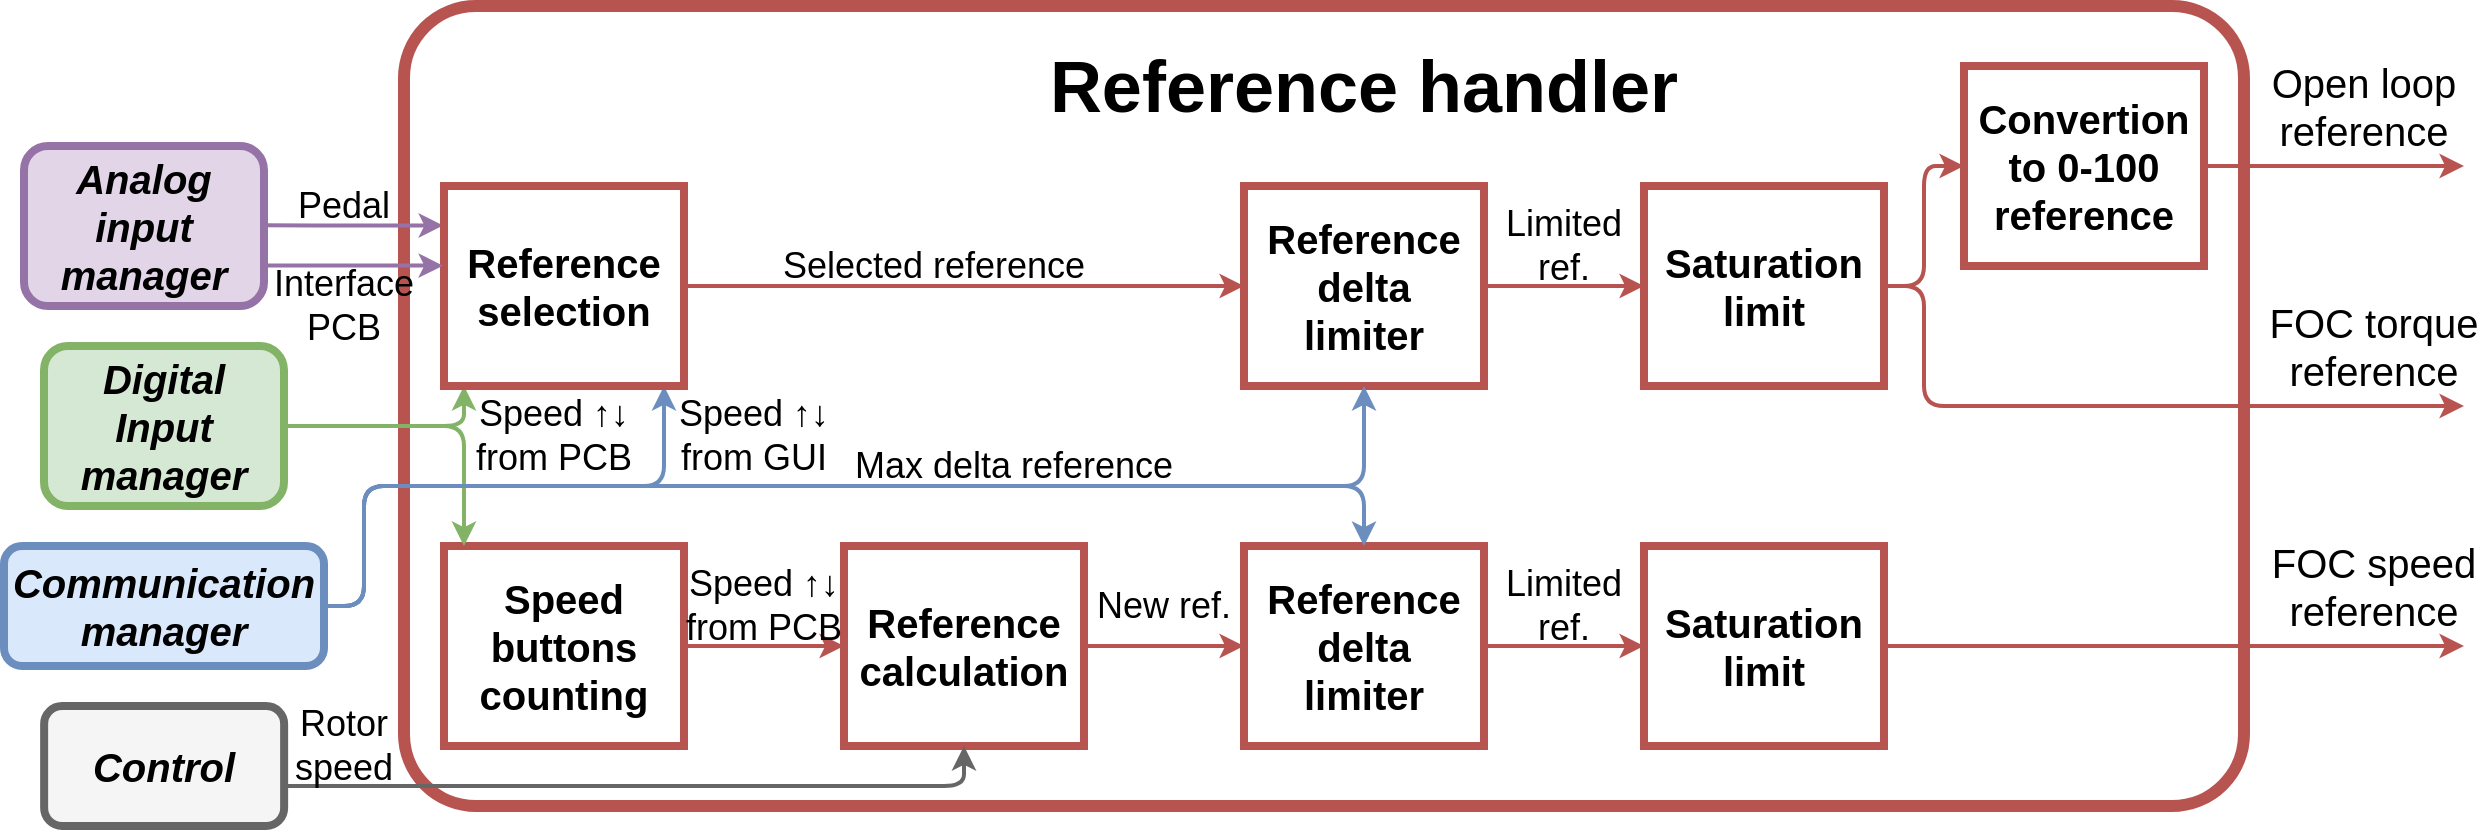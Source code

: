 <mxfile version="10.6.7" type="device"><diagram id="Q5qTnzneIhUMCGw0VSSi" name="Page-1"><mxGraphModel dx="2329" dy="742" grid="1" gridSize="10" guides="1" tooltips="1" connect="1" arrows="1" fold="1" page="1" pageScale="1" pageWidth="850" pageHeight="1100" math="0" shadow="0"><root><mxCell id="0"/><mxCell id="1" parent="0"/><mxCell id="yyYB9QjUUOejiQ_0kL9o-17" value="" style="rounded=0;whiteSpace=wrap;html=1;fillColor=none;strokeColor=#b85450;strokeWidth=4;" parent="1" vertex="1"><mxGeometry x="760" y="500" width="120" height="100" as="geometry"/></mxCell><mxCell id="yyYB9QjUUOejiQ_0kL9o-74" value="" style="rounded=1;whiteSpace=wrap;html=1;shadow=0;glass=0;strokeWidth=6;fillColor=none;strokeColor=#b85450;arcSize=9;" parent="1" vertex="1"><mxGeometry x="140" y="410" width="920" height="400" as="geometry"/></mxCell><mxCell id="yyYB9QjUUOejiQ_0kL9o-70" value="&lt;span style=&quot;background-color: rgb(255 , 255 , 255)&quot;&gt;&lt;font style=&quot;font-size: 20px&quot;&gt;&lt;font style=&quot;font-size: 20px&quot;&gt;Open loop reference &lt;/font&gt;&lt;/font&gt;&lt;/span&gt;" style="text;html=1;strokeColor=none;fillColor=none;align=center;verticalAlign=middle;whiteSpace=wrap;rounded=0;" parent="1" vertex="1"><mxGeometry x="1070" y="450" width="100" height="20" as="geometry"/></mxCell><mxCell id="yyYB9QjUUOejiQ_0kL9o-42" style="edgeStyle=orthogonalEdgeStyle;rounded=0;orthogonalLoop=1;jettySize=auto;html=1;exitX=1;exitY=0.5;exitDx=0;exitDy=0;fillColor=#f8cecc;strokeColor=#b85450;strokeWidth=2;" parent="1" source="yyYB9QjUUOejiQ_0kL9o-24" edge="1"><mxGeometry relative="1" as="geometry"><mxPoint x="1170" y="730" as="targetPoint"/></mxGeometry></mxCell><mxCell id="yyYB9QjUUOejiQ_0kL9o-24" value="" style="rounded=0;whiteSpace=wrap;html=1;fillColor=none;strokeColor=#b85450;strokeWidth=4;" parent="1" vertex="1"><mxGeometry x="760" y="680" width="120" height="100" as="geometry"/></mxCell><mxCell id="yyYB9QjUUOejiQ_0kL9o-33" value="" style="rounded=0;whiteSpace=wrap;html=1;fillColor=none;strokeColor=#b85450;strokeWidth=4;" parent="1" vertex="1"><mxGeometry x="560" y="680" width="120" height="100" as="geometry"/></mxCell><mxCell id="yyYB9QjUUOejiQ_0kL9o-29" value="" style="rounded=0;whiteSpace=wrap;html=1;fillColor=none;strokeColor=#b85450;strokeWidth=4;" parent="1" vertex="1"><mxGeometry x="360" y="680" width="120" height="100" as="geometry"/></mxCell><mxCell id="yyYB9QjUUOejiQ_0kL9o-27" value="" style="rounded=0;whiteSpace=wrap;html=1;fillColor=none;strokeColor=#b85450;strokeWidth=4;" parent="1" vertex="1"><mxGeometry x="160" y="680" width="120" height="100" as="geometry"/></mxCell><mxCell id="yyYB9QjUUOejiQ_0kL9o-40" style="edgeStyle=orthogonalEdgeStyle;rounded=0;orthogonalLoop=1;jettySize=auto;html=1;fillColor=#f8cecc;strokeColor=#b85450;strokeWidth=2;" parent="1" source="yyYB9QjUUOejiQ_0kL9o-19" edge="1"><mxGeometry relative="1" as="geometry"><mxPoint x="1170" y="490" as="targetPoint"/><Array as="points"><mxPoint x="1160" y="490"/><mxPoint x="1160" y="490"/></Array></mxGeometry></mxCell><mxCell id="yyYB9QjUUOejiQ_0kL9o-19" value="" style="rounded=0;whiteSpace=wrap;html=1;fillColor=none;strokeColor=#b85450;strokeWidth=4;" parent="1" vertex="1"><mxGeometry x="920" y="440" width="120" height="100" as="geometry"/></mxCell><mxCell id="yyYB9QjUUOejiQ_0kL9o-20" style="edgeStyle=orthogonalEdgeStyle;rounded=0;orthogonalLoop=1;jettySize=auto;html=1;entryX=0;entryY=0.5;entryDx=0;entryDy=0;fillColor=#f8cecc;strokeColor=#b85450;strokeWidth=2;" parent="1" source="yyYB9QjUUOejiQ_0kL9o-12" target="yyYB9QjUUOejiQ_0kL9o-13" edge="1"><mxGeometry relative="1" as="geometry"/></mxCell><mxCell id="yyYB9QjUUOejiQ_0kL9o-21" style="edgeStyle=orthogonalEdgeStyle;rounded=0;orthogonalLoop=1;jettySize=auto;html=1;fillColor=#f8cecc;strokeColor=#b85450;strokeWidth=2;" parent="1" source="yyYB9QjUUOejiQ_0kL9o-13" target="yyYB9QjUUOejiQ_0kL9o-17" edge="1"><mxGeometry relative="1" as="geometry"/></mxCell><mxCell id="yyYB9QjUUOejiQ_0kL9o-13" value="" style="rounded=0;whiteSpace=wrap;html=1;fillColor=none;strokeColor=#b85450;strokeWidth=4;" parent="1" vertex="1"><mxGeometry x="560" y="500" width="120" height="100" as="geometry"/></mxCell><mxCell id="yyYB9QjUUOejiQ_0kL9o-15" value="&lt;div style=&quot;font-size: 20px&quot;&gt;&lt;b&gt;Reference delta limiter&lt;/b&gt;&lt;br&gt;&lt;/div&gt;" style="text;html=1;strokeColor=none;fillColor=none;align=center;verticalAlign=middle;whiteSpace=wrap;rounded=0;" parent="1" vertex="1"><mxGeometry x="600" y="540" width="40" height="20" as="geometry"/></mxCell><mxCell id="yyYB9QjUUOejiQ_0kL9o-16" value="&lt;b&gt;&lt;font style=&quot;font-size: 20px&quot;&gt;Saturation limit&lt;/font&gt;&lt;/b&gt;" style="text;html=1;strokeColor=none;fillColor=none;align=center;verticalAlign=middle;whiteSpace=wrap;rounded=0;" parent="1" vertex="1"><mxGeometry x="800" y="540" width="40" height="20" as="geometry"/></mxCell><mxCell id="yyYB9QjUUOejiQ_0kL9o-23" style="edgeStyle=orthogonalEdgeStyle;rounded=1;orthogonalLoop=1;jettySize=auto;html=1;entryX=0;entryY=0.5;entryDx=0;entryDy=0;fillColor=#f8cecc;strokeColor=#b85450;strokeWidth=2;" parent="1" source="yyYB9QjUUOejiQ_0kL9o-17" target="yyYB9QjUUOejiQ_0kL9o-19" edge="1"><mxGeometry relative="1" as="geometry"><Array as="points"><mxPoint x="900" y="550"/><mxPoint x="900" y="490"/></Array></mxGeometry></mxCell><mxCell id="yyYB9QjUUOejiQ_0kL9o-41" style="edgeStyle=orthogonalEdgeStyle;rounded=1;orthogonalLoop=1;jettySize=auto;html=1;exitX=1;exitY=0.5;exitDx=0;exitDy=0;fillColor=#f8cecc;strokeColor=#b85450;strokeWidth=2;" parent="1" source="yyYB9QjUUOejiQ_0kL9o-17" edge="1"><mxGeometry relative="1" as="geometry"><mxPoint x="1170" y="610" as="targetPoint"/><Array as="points"><mxPoint x="900" y="550"/><mxPoint x="900" y="610"/></Array></mxGeometry></mxCell><mxCell id="yyYB9QjUUOejiQ_0kL9o-18" value="&lt;b&gt;&lt;font style=&quot;font-size: 20px&quot;&gt;Convertion to 0-100 reference&lt;/font&gt;&lt;/b&gt;" style="text;html=1;strokeColor=none;fillColor=none;align=center;verticalAlign=middle;whiteSpace=wrap;rounded=0;" parent="1" vertex="1"><mxGeometry x="960" y="480" width="40" height="20" as="geometry"/></mxCell><mxCell id="yyYB9QjUUOejiQ_0kL9o-25" value="&lt;div style=&quot;font-size: 20px&quot; align=&quot;center&quot;&gt;&lt;b&gt;Speed buttons counting&lt;/b&gt;&lt;/div&gt;" style="text;html=1;strokeColor=none;fillColor=none;align=center;verticalAlign=middle;whiteSpace=wrap;rounded=0;" parent="1" vertex="1"><mxGeometry x="200" y="720" width="40" height="20" as="geometry"/></mxCell><mxCell id="yyYB9QjUUOejiQ_0kL9o-26" style="edgeStyle=orthogonalEdgeStyle;rounded=0;orthogonalLoop=1;jettySize=auto;html=1;entryX=0;entryY=0.5;entryDx=0;entryDy=0;fillColor=#f8cecc;strokeColor=#b85450;strokeWidth=2;" parent="1" source="yyYB9QjUUOejiQ_0kL9o-27" target="yyYB9QjUUOejiQ_0kL9o-29" edge="1"><mxGeometry relative="1" as="geometry"/></mxCell><mxCell id="yyYB9QjUUOejiQ_0kL9o-28" style="edgeStyle=orthogonalEdgeStyle;rounded=0;orthogonalLoop=1;jettySize=auto;html=1;fillColor=#f8cecc;strokeColor=#b85450;strokeWidth=2;" parent="1" source="yyYB9QjUUOejiQ_0kL9o-29" target="yyYB9QjUUOejiQ_0kL9o-33" edge="1"><mxGeometry relative="1" as="geometry"/></mxCell><mxCell id="yyYB9QjUUOejiQ_0kL9o-30" value="&lt;div style=&quot;font-size: 20px&quot;&gt;&lt;b&gt;Reference calculation&lt;/b&gt;&lt;/div&gt;" style="text;html=1;strokeColor=none;fillColor=none;align=center;verticalAlign=middle;whiteSpace=wrap;rounded=0;" parent="1" vertex="1"><mxGeometry x="400" y="720" width="40" height="20" as="geometry"/></mxCell><mxCell id="yyYB9QjUUOejiQ_0kL9o-31" value="&lt;b&gt;&lt;font style=&quot;font-size: 20px&quot;&gt;Reference delta limiter&lt;/font&gt;&lt;/b&gt;" style="text;html=1;strokeColor=none;fillColor=none;align=center;verticalAlign=middle;whiteSpace=wrap;rounded=0;" parent="1" vertex="1"><mxGeometry x="600" y="720" width="40" height="20" as="geometry"/></mxCell><mxCell id="yyYB9QjUUOejiQ_0kL9o-32" style="edgeStyle=orthogonalEdgeStyle;rounded=0;orthogonalLoop=1;jettySize=auto;html=1;entryX=0;entryY=0.5;entryDx=0;entryDy=0;fillColor=#f8cecc;strokeColor=#b85450;strokeWidth=2;" parent="1" source="yyYB9QjUUOejiQ_0kL9o-33" target="yyYB9QjUUOejiQ_0kL9o-24" edge="1"><mxGeometry relative="1" as="geometry"/></mxCell><mxCell id="yyYB9QjUUOejiQ_0kL9o-34" value="&lt;b&gt;&lt;font style=&quot;font-size: 20px&quot;&gt;Saturation limit&lt;/font&gt;&lt;/b&gt;" style="text;html=1;strokeColor=none;fillColor=none;align=center;verticalAlign=middle;whiteSpace=wrap;rounded=0;" parent="1" vertex="1"><mxGeometry x="800" y="720" width="40" height="20" as="geometry"/></mxCell><mxCell id="yyYB9QjUUOejiQ_0kL9o-46" value="" style="rounded=1;whiteSpace=wrap;html=1;fillColor=#e1d5e7;strokeColor=#9673a6;strokeWidth=4;" parent="1" vertex="1"><mxGeometry x="-50" y="480" width="120" height="80" as="geometry"/></mxCell><mxCell id="yyYB9QjUUOejiQ_0kL9o-54" style="edgeStyle=orthogonalEdgeStyle;rounded=1;orthogonalLoop=1;jettySize=auto;html=1;fillColor=#d5e8d4;strokeColor=#82b366;strokeWidth=2;" parent="1" source="yyYB9QjUUOejiQ_0kL9o-47" edge="1"><mxGeometry relative="1" as="geometry"><mxPoint x="170" y="600" as="targetPoint"/><Array as="points"><mxPoint x="170" y="620"/></Array></mxGeometry></mxCell><mxCell id="yyYB9QjUUOejiQ_0kL9o-60" style="edgeStyle=orthogonalEdgeStyle;rounded=1;orthogonalLoop=1;jettySize=auto;html=1;fillColor=#d5e8d4;strokeColor=#82b366;strokeWidth=2;" parent="1" source="yyYB9QjUUOejiQ_0kL9o-47" target="yyYB9QjUUOejiQ_0kL9o-27" edge="1"><mxGeometry relative="1" as="geometry"><Array as="points"><mxPoint x="170" y="620"/></Array></mxGeometry></mxCell><mxCell id="yyYB9QjUUOejiQ_0kL9o-47" value="" style="rounded=1;whiteSpace=wrap;html=1;fillColor=#d5e8d4;strokeColor=#82b366;strokeWidth=4;" parent="1" vertex="1"><mxGeometry x="-40" y="580" width="120" height="80" as="geometry"/></mxCell><mxCell id="yyYB9QjUUOejiQ_0kL9o-62" style="edgeStyle=orthogonalEdgeStyle;rounded=1;orthogonalLoop=1;jettySize=auto;html=1;fillColor=#dae8fc;strokeColor=#6c8ebf;strokeWidth=2;" parent="1" source="yyYB9QjUUOejiQ_0kL9o-48" target="yyYB9QjUUOejiQ_0kL9o-12" edge="1"><mxGeometry relative="1" as="geometry"><mxPoint x="250" y="600" as="targetPoint"/><Array as="points"><mxPoint x="120" y="710"/><mxPoint x="120" y="650"/><mxPoint x="270" y="650"/></Array></mxGeometry></mxCell><mxCell id="yyYB9QjUUOejiQ_0kL9o-63" style="edgeStyle=orthogonalEdgeStyle;rounded=1;orthogonalLoop=1;jettySize=auto;html=1;entryX=0.5;entryY=0;entryDx=0;entryDy=0;fillColor=#dae8fc;strokeColor=#6c8ebf;strokeWidth=2;" parent="1" source="yyYB9QjUUOejiQ_0kL9o-48" target="yyYB9QjUUOejiQ_0kL9o-33" edge="1"><mxGeometry relative="1" as="geometry"><mxPoint x="530" y="660" as="targetPoint"/><Array as="points"><mxPoint x="120" y="710"/><mxPoint x="120" y="650"/><mxPoint x="620" y="650"/></Array></mxGeometry></mxCell><mxCell id="yyYB9QjUUOejiQ_0kL9o-65" style="edgeStyle=orthogonalEdgeStyle;rounded=1;orthogonalLoop=1;jettySize=auto;html=1;entryX=0.5;entryY=1;entryDx=0;entryDy=0;fillColor=#dae8fc;strokeColor=#6c8ebf;strokeWidth=2;" parent="1" source="yyYB9QjUUOejiQ_0kL9o-48" target="yyYB9QjUUOejiQ_0kL9o-13" edge="1"><mxGeometry relative="1" as="geometry"><mxPoint x="542.759" y="660" as="targetPoint"/><Array as="points"><mxPoint x="120" y="710"/><mxPoint x="120" y="650"/><mxPoint x="620" y="650"/></Array></mxGeometry></mxCell><mxCell id="yyYB9QjUUOejiQ_0kL9o-48" value="" style="rounded=1;whiteSpace=wrap;html=1;fillColor=#dae8fc;strokeColor=#6c8ebf;strokeWidth=4;" parent="1" vertex="1"><mxGeometry x="-60" y="680" width="160" height="60" as="geometry"/></mxCell><mxCell id="yyYB9QjUUOejiQ_0kL9o-53" value="&lt;b&gt;&lt;i&gt;&lt;font style=&quot;font-size: 20px&quot;&gt;Digital Input manager&lt;/font&gt;&lt;/i&gt;&lt;/b&gt;" style="text;html=1;strokeColor=none;fillColor=none;align=center;verticalAlign=middle;whiteSpace=wrap;rounded=0;" parent="1" vertex="1"><mxGeometry y="610" width="40" height="20" as="geometry"/></mxCell><mxCell id="yyYB9QjUUOejiQ_0kL9o-58" style="edgeStyle=orthogonalEdgeStyle;rounded=1;orthogonalLoop=1;jettySize=auto;html=1;entryX=0.5;entryY=1;entryDx=0;entryDy=0;strokeWidth=2;fillColor=#f5f5f5;strokeColor=#666666;" parent="1" source="yyYB9QjUUOejiQ_0kL9o-57" target="yyYB9QjUUOejiQ_0kL9o-29" edge="1"><mxGeometry relative="1" as="geometry"><Array as="points"><mxPoint x="420" y="800"/></Array></mxGeometry></mxCell><mxCell id="yyYB9QjUUOejiQ_0kL9o-57" value="" style="rounded=1;whiteSpace=wrap;html=1;fillColor=#f5f5f5;strokeColor=#666666;fontColor=#333333;strokeWidth=4;" parent="1" vertex="1"><mxGeometry x="-39.929" y="760" width="120" height="60" as="geometry"/></mxCell><mxCell id="yyYB9QjUUOejiQ_0kL9o-59" value="&lt;b&gt;&lt;i&gt;&lt;font style=&quot;font-size: 20px&quot;&gt;Control&lt;/font&gt;&lt;/i&gt;&lt;/b&gt;" style="text;html=1;strokeColor=none;fillColor=none;align=center;verticalAlign=middle;whiteSpace=wrap;rounded=0;" parent="1" vertex="1"><mxGeometry y="780" width="40" height="20" as="geometry"/></mxCell><mxCell id="yyYB9QjUUOejiQ_0kL9o-66" value="&lt;b&gt;&lt;i&gt;&lt;font style=&quot;font-size: 20px&quot;&gt;Communication manager&lt;/font&gt;&lt;/i&gt;&lt;/b&gt;" style="text;html=1;strokeColor=none;fillColor=none;align=center;verticalAlign=middle;whiteSpace=wrap;rounded=0;" parent="1" vertex="1"><mxGeometry y="700" width="40" height="20" as="geometry"/></mxCell><mxCell id="yyYB9QjUUOejiQ_0kL9o-68" value="&lt;b&gt;&lt;i&gt;&lt;font style=&quot;font-size: 20px&quot;&gt;Analog input manager&lt;/font&gt;&lt;/i&gt;&lt;/b&gt;" style="text;html=1;strokeColor=none;fillColor=none;align=center;verticalAlign=middle;whiteSpace=wrap;rounded=0;" parent="1" vertex="1"><mxGeometry x="-10" y="510" width="40" height="20" as="geometry"/></mxCell><mxCell id="yyYB9QjUUOejiQ_0kL9o-69" value="&lt;font style=&quot;font-size: 20px&quot;&gt;FOC torque reference&lt;/font&gt;" style="text;html=1;strokeColor=none;fillColor=none;align=center;verticalAlign=middle;whiteSpace=wrap;rounded=0;" parent="1" vertex="1"><mxGeometry x="1070" y="570" width="110" height="20" as="geometry"/></mxCell><mxCell id="yyYB9QjUUOejiQ_0kL9o-71" value="&lt;font style=&quot;font-size: 20px&quot;&gt;FOC speed reference&lt;/font&gt;" style="text;html=1;strokeColor=none;fillColor=none;align=center;verticalAlign=middle;whiteSpace=wrap;rounded=0;" parent="1" vertex="1"><mxGeometry x="1070" y="690" width="110" height="20" as="geometry"/></mxCell><mxCell id="yyYB9QjUUOejiQ_0kL9o-73" style="edgeStyle=orthogonalEdgeStyle;rounded=1;orthogonalLoop=1;jettySize=auto;html=1;entryX=-0.003;entryY=0.397;entryDx=0;entryDy=0;entryPerimeter=0;fillColor=#e1d5e7;strokeColor=#9673a6;strokeWidth=2;exitX=0.103;exitY=0.984;exitDx=0;exitDy=0;exitPerimeter=0;" parent="1" edge="1" source="4dVQuNJH9HuFWXVCr8Wa-1"><mxGeometry relative="1" as="geometry"><mxPoint x="49.857" y="519.786" as="sourcePoint"/><mxPoint x="159.571" y="519.786" as="targetPoint"/><Array as="points"><mxPoint x="105" y="520"/></Array></mxGeometry></mxCell><mxCell id="yyYB9QjUUOejiQ_0kL9o-12" value="" style="rounded=0;whiteSpace=wrap;html=1;fillColor=#ffffff;strokeColor=#b85450;strokeWidth=4;glass=0;shadow=0;" parent="1" vertex="1"><mxGeometry x="160" y="500" width="120" height="100" as="geometry"/></mxCell><mxCell id="yyYB9QjUUOejiQ_0kL9o-11" value="&lt;div style=&quot;font-size: 20px&quot; align=&quot;center&quot;&gt;&lt;b&gt;Reference selection&lt;br&gt;&lt;/b&gt;&lt;/div&gt;" style="text;html=1;strokeColor=none;fillColor=none;align=center;verticalAlign=middle;whiteSpace=wrap;rounded=0;" parent="1" vertex="1"><mxGeometry x="200" y="540" width="40" height="20" as="geometry"/></mxCell><mxCell id="yyYB9QjUUOejiQ_0kL9o-75" value="&lt;font style=&quot;font-size: 36px&quot;&gt;&lt;b&gt;&lt;font style=&quot;font-size: 36px&quot;&gt;Reference handler&lt;/font&gt;&lt;/b&gt;&lt;/font&gt;" style="text;html=1;strokeColor=none;fillColor=none;align=center;verticalAlign=middle;whiteSpace=wrap;rounded=0;shadow=0;glass=0;" parent="1" vertex="1"><mxGeometry x="450" y="440" width="340" height="20" as="geometry"/></mxCell><mxCell id="yyYB9QjUUOejiQ_0kL9o-76" value="&lt;font style=&quot;font-size: 18px&quot;&gt;Max delta reference&lt;/font&gt;" style="text;html=1;align=center;verticalAlign=middle;whiteSpace=wrap;rounded=0;shadow=0;glass=0;" parent="1" vertex="1"><mxGeometry x="360" y="630" width="170" height="20" as="geometry"/></mxCell><mxCell id="yyYB9QjUUOejiQ_0kL9o-77" value="&lt;font style=&quot;font-size: 18px&quot;&gt;Rotor speed&lt;/font&gt;" style="text;html=1;align=center;verticalAlign=middle;whiteSpace=wrap;rounded=0;shadow=0;glass=0;" parent="1" vertex="1"><mxGeometry x="60" y="765" width="100" height="30" as="geometry"/></mxCell><mxCell id="yyYB9QjUUOejiQ_0kL9o-78" value="&lt;span style=&quot;&quot;&gt;&lt;font style=&quot;font-size: 18px&quot;&gt;Speed&lt;/font&gt;&lt;/span&gt;&lt;font style=&quot;font-size: 18px&quot;&gt;&lt;span style=&quot;&quot;&gt;&lt;font style=&quot;font-size: 18px&quot;&gt; ↑↓ from GUI&lt;/font&gt;&lt;/span&gt;&lt;b&gt;&lt;br&gt;&lt;/b&gt;&lt;/font&gt;" style="text;html=1;align=center;verticalAlign=middle;whiteSpace=wrap;rounded=0;shadow=0;glass=0;labelBackgroundColor=none;labelBorderColor=none;" parent="1" vertex="1"><mxGeometry x="265" y="615" width="100" height="20" as="geometry"/></mxCell><mxCell id="yyYB9QjUUOejiQ_0kL9o-79" value="&lt;span&gt;&lt;font style=&quot;font-size: 18px&quot;&gt;Speed&lt;/font&gt;&lt;/span&gt;&lt;font style=&quot;font-size: 18px&quot;&gt;&lt;span&gt;&lt;font style=&quot;font-size: 18px&quot;&gt; ↑↓ from PCB&lt;/font&gt;&lt;/span&gt;&lt;b&gt;&lt;br&gt;&lt;/b&gt;&lt;/font&gt;" style="text;html=1;align=center;verticalAlign=middle;whiteSpace=wrap;rounded=0;shadow=0;glass=0;labelBackgroundColor=none;labelBorderColor=none;" parent="1" vertex="1"><mxGeometry x="165" y="615" width="100" height="20" as="geometry"/></mxCell><mxCell id="4dVQuNJH9HuFWXVCr8Wa-1" value="&lt;div&gt;&lt;font style=&quot;font-size: 18px&quot;&gt;Pedal&lt;/font&gt;&lt;/div&gt;" style="text;html=1;align=center;verticalAlign=middle;whiteSpace=wrap;rounded=0;shadow=0;glass=0;" vertex="1" parent="1"><mxGeometry x="60" y="500" width="100" height="20" as="geometry"/></mxCell><mxCell id="4dVQuNJH9HuFWXVCr8Wa-2" value="&lt;div&gt;&lt;font style=&quot;font-size: 18px&quot;&gt;Interface PCB&lt;/font&gt;&lt;/div&gt;" style="text;html=1;align=center;verticalAlign=middle;whiteSpace=wrap;rounded=0;shadow=0;glass=0;" vertex="1" parent="1"><mxGeometry x="60" y="550" width="100" height="20" as="geometry"/></mxCell><mxCell id="4dVQuNJH9HuFWXVCr8Wa-4" value="&lt;font style=&quot;font-size: 18px&quot;&gt;Selected reference&lt;/font&gt;" style="text;html=1;align=center;verticalAlign=middle;whiteSpace=wrap;rounded=0;shadow=0;glass=0;" vertex="1" parent="1"><mxGeometry x="320" y="530" width="170" height="20" as="geometry"/></mxCell><mxCell id="4dVQuNJH9HuFWXVCr8Wa-5" value="&lt;font style=&quot;font-size: 18px&quot;&gt;Limited ref.&lt;/font&gt;" style="text;html=1;align=center;verticalAlign=middle;whiteSpace=wrap;rounded=0;shadow=0;glass=0;" vertex="1" parent="1"><mxGeometry x="680" y="520" width="80" height="20" as="geometry"/></mxCell><mxCell id="4dVQuNJH9HuFWXVCr8Wa-6" value="&lt;font style=&quot;font-size: 18px&quot;&gt;Limited ref.&lt;/font&gt;" style="text;html=1;align=center;verticalAlign=middle;whiteSpace=wrap;rounded=0;shadow=0;glass=0;" vertex="1" parent="1"><mxGeometry x="680" y="700" width="80" height="20" as="geometry"/></mxCell><mxCell id="4dVQuNJH9HuFWXVCr8Wa-9" value="&lt;span&gt;&lt;font style=&quot;font-size: 18px&quot;&gt;New ref.&lt;/font&gt;&lt;/span&gt;&lt;font style=&quot;font-size: 18px&quot;&gt;&lt;span&gt;&lt;/span&gt;&lt;b&gt;&lt;br&gt;&lt;/b&gt;&lt;/font&gt;" style="text;html=1;align=center;verticalAlign=middle;whiteSpace=wrap;rounded=0;shadow=0;glass=0;labelBackgroundColor=none;labelBorderColor=none;" vertex="1" parent="1"><mxGeometry x="470" y="700" width="100" height="20" as="geometry"/></mxCell><mxCell id="4dVQuNJH9HuFWXVCr8Wa-11" value="&lt;span&gt;&lt;font style=&quot;font-size: 18px&quot;&gt;Speed&lt;/font&gt;&lt;/span&gt;&lt;font style=&quot;font-size: 18px&quot;&gt;&lt;span&gt;&lt;font style=&quot;font-size: 18px&quot;&gt; ↑↓ from PCB&lt;/font&gt;&lt;/span&gt;&lt;b&gt;&lt;br&gt;&lt;/b&gt;&lt;/font&gt;" style="text;html=1;align=center;verticalAlign=middle;whiteSpace=wrap;rounded=0;shadow=0;glass=0;labelBackgroundColor=none;labelBorderColor=none;" vertex="1" parent="1"><mxGeometry x="270" y="700" width="100" height="20" as="geometry"/></mxCell><mxCell id="4dVQuNJH9HuFWXVCr8Wa-16" style="edgeStyle=orthogonalEdgeStyle;rounded=1;orthogonalLoop=1;jettySize=auto;html=1;entryX=-0.003;entryY=0.397;entryDx=0;entryDy=0;entryPerimeter=0;fillColor=#e1d5e7;strokeColor=#9673a6;strokeWidth=2;exitX=0.103;exitY=0.984;exitDx=0;exitDy=0;exitPerimeter=0;" edge="1" parent="1"><mxGeometry relative="1" as="geometry"><mxPoint x="70.262" y="539.698" as="sourcePoint"/><mxPoint x="159.523" y="539.832" as="targetPoint"/><Array as="points"><mxPoint x="105" y="540"/></Array></mxGeometry></mxCell></root></mxGraphModel></diagram></mxfile>